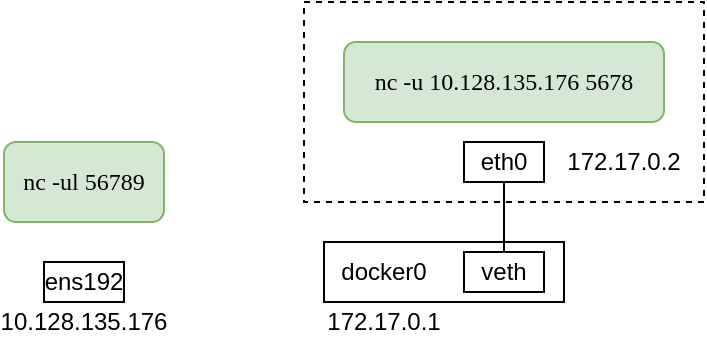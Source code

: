 <mxfile version="21.2.1" type="github">
  <diagram name="第 1 页" id="ZOfL5v1Iq-hXKwLoJSRL">
    <mxGraphModel dx="819" dy="455" grid="1" gridSize="10" guides="1" tooltips="1" connect="1" arrows="1" fold="1" page="1" pageScale="1" pageWidth="827" pageHeight="1169" math="0" shadow="0">
      <root>
        <mxCell id="0" />
        <mxCell id="1" parent="0" />
        <mxCell id="bg_QNAFKpEHKbBtbw1rb-9" value="" style="rounded=0;whiteSpace=wrap;html=1;dashed=1;" vertex="1" parent="1">
          <mxGeometry x="470" y="170" width="200" height="100" as="geometry" />
        </mxCell>
        <mxCell id="bg_QNAFKpEHKbBtbw1rb-1" value="&lt;font face=&quot;Comic Sans MS&quot;&gt;nc -ul 56789&lt;/font&gt;" style="rounded=1;whiteSpace=wrap;html=1;fillColor=#d5e8d4;strokeColor=#82b366;" vertex="1" parent="1">
          <mxGeometry x="320" y="240" width="80" height="40" as="geometry" />
        </mxCell>
        <mxCell id="bg_QNAFKpEHKbBtbw1rb-2" value="&lt;font face=&quot;Comic Sans MS&quot;&gt;nc -u 10.128.135.176 5678&lt;/font&gt;" style="rounded=1;whiteSpace=wrap;html=1;fillColor=#d5e8d4;strokeColor=#82b366;" vertex="1" parent="1">
          <mxGeometry x="490" y="190" width="160" height="40" as="geometry" />
        </mxCell>
        <mxCell id="bg_QNAFKpEHKbBtbw1rb-3" value="" style="rounded=0;whiteSpace=wrap;html=1;" vertex="1" parent="1">
          <mxGeometry x="480" y="290" width="120" height="30" as="geometry" />
        </mxCell>
        <mxCell id="bg_QNAFKpEHKbBtbw1rb-4" value="172.17.0.1" style="text;html=1;strokeColor=none;fillColor=none;align=center;verticalAlign=middle;whiteSpace=wrap;rounded=0;" vertex="1" parent="1">
          <mxGeometry x="480" y="320" width="60" height="20" as="geometry" />
        </mxCell>
        <mxCell id="bg_QNAFKpEHKbBtbw1rb-8" value="" style="edgeStyle=orthogonalEdgeStyle;rounded=0;orthogonalLoop=1;jettySize=auto;html=1;endArrow=none;endFill=0;" edge="1" parent="1" source="bg_QNAFKpEHKbBtbw1rb-5" target="bg_QNAFKpEHKbBtbw1rb-7">
          <mxGeometry relative="1" as="geometry" />
        </mxCell>
        <mxCell id="bg_QNAFKpEHKbBtbw1rb-5" value="eth0" style="rounded=0;whiteSpace=wrap;html=1;" vertex="1" parent="1">
          <mxGeometry x="550" y="240" width="40" height="20" as="geometry" />
        </mxCell>
        <mxCell id="bg_QNAFKpEHKbBtbw1rb-6" value="docker0" style="text;html=1;strokeColor=none;fillColor=none;align=center;verticalAlign=middle;whiteSpace=wrap;rounded=0;" vertex="1" parent="1">
          <mxGeometry x="480" y="295" width="60" height="20" as="geometry" />
        </mxCell>
        <mxCell id="bg_QNAFKpEHKbBtbw1rb-7" value="veth" style="rounded=0;whiteSpace=wrap;html=1;" vertex="1" parent="1">
          <mxGeometry x="550" y="295" width="40" height="20" as="geometry" />
        </mxCell>
        <mxCell id="bg_QNAFKpEHKbBtbw1rb-10" value="ens192" style="rounded=0;whiteSpace=wrap;html=1;" vertex="1" parent="1">
          <mxGeometry x="340" y="300" width="40" height="20" as="geometry" />
        </mxCell>
        <mxCell id="bg_QNAFKpEHKbBtbw1rb-11" value="172.17.0.2" style="text;html=1;strokeColor=none;fillColor=none;align=center;verticalAlign=middle;whiteSpace=wrap;rounded=0;" vertex="1" parent="1">
          <mxGeometry x="600" y="240" width="60" height="20" as="geometry" />
        </mxCell>
        <mxCell id="bg_QNAFKpEHKbBtbw1rb-12" value="10.128.135.176" style="text;html=1;strokeColor=none;fillColor=none;align=center;verticalAlign=middle;whiteSpace=wrap;rounded=0;" vertex="1" parent="1">
          <mxGeometry x="320" y="320" width="80" height="20" as="geometry" />
        </mxCell>
      </root>
    </mxGraphModel>
  </diagram>
</mxfile>
